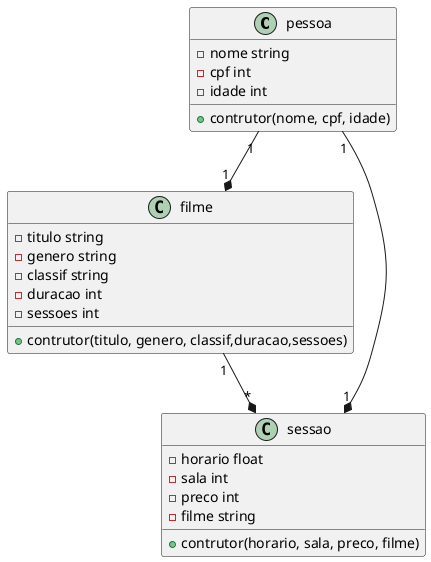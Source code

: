 @startuml filme

class pessoa{
-nome string
-cpf int
-idade int
+contrutor(nome, cpf, idade)
}

class filme{
-titulo string
-genero string
-classif string
-duracao int
-sessoes int
+contrutor(titulo, genero, classif,duracao,sessoes)
}

class sessao{
-horario float
-sala int
-preco int
-filme string
+contrutor(horario, sala, preco, filme)
}


pessoa "1" --* "1" filme
filme "1" --* "*" sessao
pessoa "1" --* "1" sessao

@enduml
